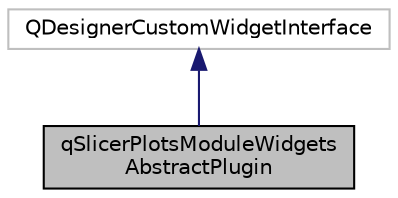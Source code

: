 digraph "qSlicerPlotsModuleWidgetsAbstractPlugin"
{
  bgcolor="transparent";
  edge [fontname="Helvetica",fontsize="10",labelfontname="Helvetica",labelfontsize="10"];
  node [fontname="Helvetica",fontsize="10",shape=record];
  Node4 [label="qSlicerPlotsModuleWidgets\lAbstractPlugin",height=0.2,width=0.4,color="black", fillcolor="grey75", style="filled", fontcolor="black"];
  Node5 -> Node4 [dir="back",color="midnightblue",fontsize="10",style="solid",fontname="Helvetica"];
  Node5 [label="QDesignerCustomWidgetInterface",height=0.2,width=0.4,color="grey75"];
}
